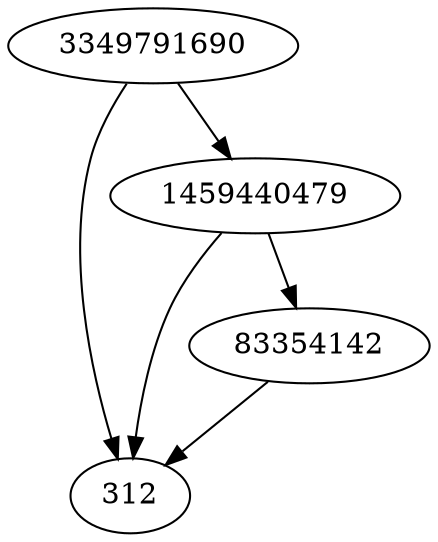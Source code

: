 strict digraph  {
312;
3349791690;
83354142;
1459440479;
3349791690 -> 1459440479;
3349791690 -> 312;
83354142 -> 312;
1459440479 -> 83354142;
1459440479 -> 312;
}
